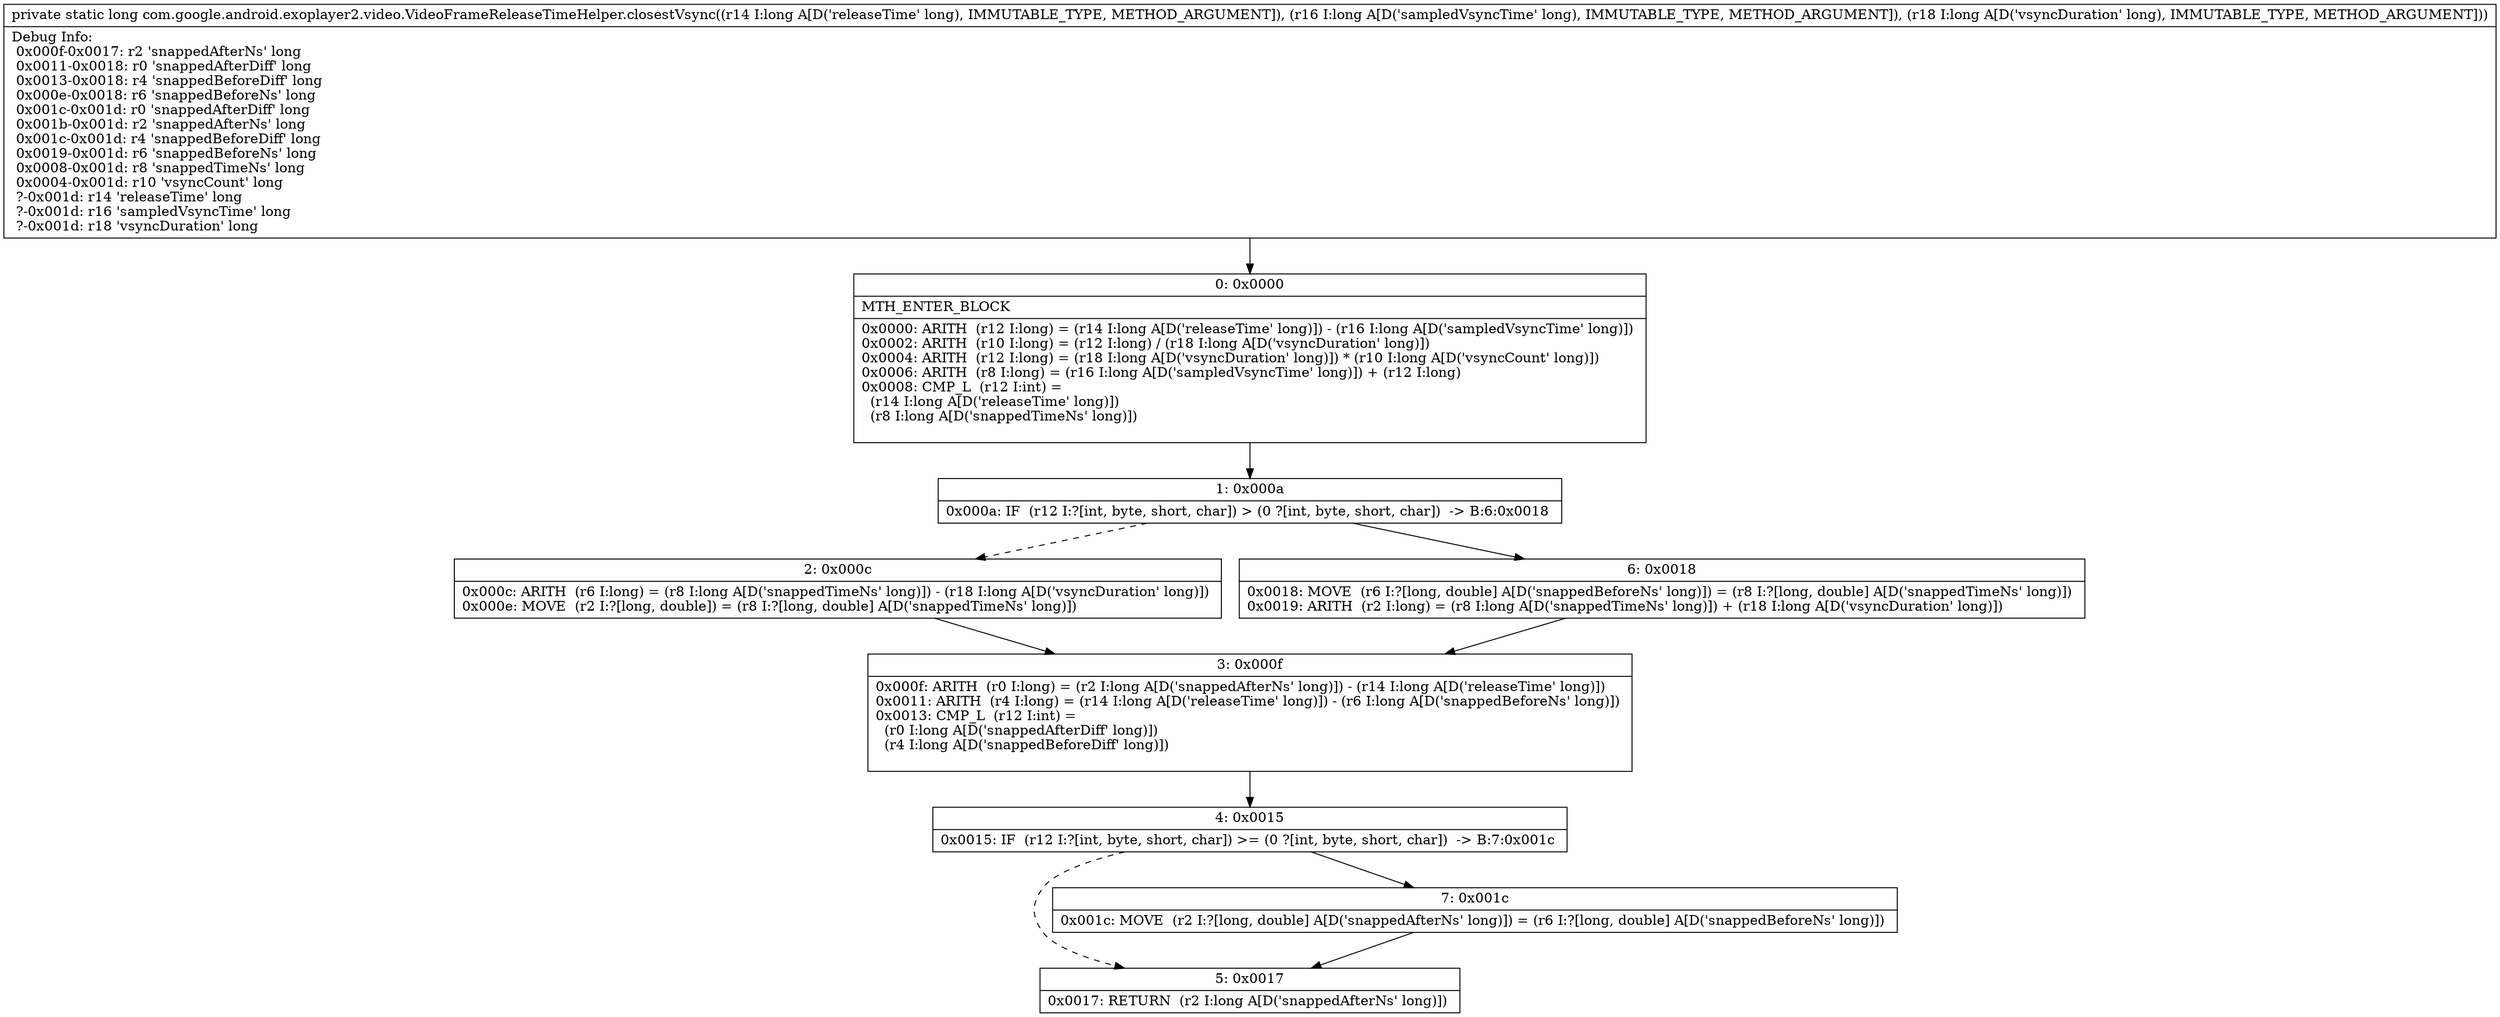 digraph "CFG forcom.google.android.exoplayer2.video.VideoFrameReleaseTimeHelper.closestVsync(JJJ)J" {
Node_0 [shape=record,label="{0\:\ 0x0000|MTH_ENTER_BLOCK\l|0x0000: ARITH  (r12 I:long) = (r14 I:long A[D('releaseTime' long)]) \- (r16 I:long A[D('sampledVsyncTime' long)]) \l0x0002: ARITH  (r10 I:long) = (r12 I:long) \/ (r18 I:long A[D('vsyncDuration' long)]) \l0x0004: ARITH  (r12 I:long) = (r18 I:long A[D('vsyncDuration' long)]) * (r10 I:long A[D('vsyncCount' long)]) \l0x0006: ARITH  (r8 I:long) = (r16 I:long A[D('sampledVsyncTime' long)]) + (r12 I:long) \l0x0008: CMP_L  (r12 I:int) = \l  (r14 I:long A[D('releaseTime' long)])\l  (r8 I:long A[D('snappedTimeNs' long)])\l \l}"];
Node_1 [shape=record,label="{1\:\ 0x000a|0x000a: IF  (r12 I:?[int, byte, short, char]) \> (0 ?[int, byte, short, char])  \-\> B:6:0x0018 \l}"];
Node_2 [shape=record,label="{2\:\ 0x000c|0x000c: ARITH  (r6 I:long) = (r8 I:long A[D('snappedTimeNs' long)]) \- (r18 I:long A[D('vsyncDuration' long)]) \l0x000e: MOVE  (r2 I:?[long, double]) = (r8 I:?[long, double] A[D('snappedTimeNs' long)]) \l}"];
Node_3 [shape=record,label="{3\:\ 0x000f|0x000f: ARITH  (r0 I:long) = (r2 I:long A[D('snappedAfterNs' long)]) \- (r14 I:long A[D('releaseTime' long)]) \l0x0011: ARITH  (r4 I:long) = (r14 I:long A[D('releaseTime' long)]) \- (r6 I:long A[D('snappedBeforeNs' long)]) \l0x0013: CMP_L  (r12 I:int) = \l  (r0 I:long A[D('snappedAfterDiff' long)])\l  (r4 I:long A[D('snappedBeforeDiff' long)])\l \l}"];
Node_4 [shape=record,label="{4\:\ 0x0015|0x0015: IF  (r12 I:?[int, byte, short, char]) \>= (0 ?[int, byte, short, char])  \-\> B:7:0x001c \l}"];
Node_5 [shape=record,label="{5\:\ 0x0017|0x0017: RETURN  (r2 I:long A[D('snappedAfterNs' long)]) \l}"];
Node_6 [shape=record,label="{6\:\ 0x0018|0x0018: MOVE  (r6 I:?[long, double] A[D('snappedBeforeNs' long)]) = (r8 I:?[long, double] A[D('snappedTimeNs' long)]) \l0x0019: ARITH  (r2 I:long) = (r8 I:long A[D('snappedTimeNs' long)]) + (r18 I:long A[D('vsyncDuration' long)]) \l}"];
Node_7 [shape=record,label="{7\:\ 0x001c|0x001c: MOVE  (r2 I:?[long, double] A[D('snappedAfterNs' long)]) = (r6 I:?[long, double] A[D('snappedBeforeNs' long)]) \l}"];
MethodNode[shape=record,label="{private static long com.google.android.exoplayer2.video.VideoFrameReleaseTimeHelper.closestVsync((r14 I:long A[D('releaseTime' long), IMMUTABLE_TYPE, METHOD_ARGUMENT]), (r16 I:long A[D('sampledVsyncTime' long), IMMUTABLE_TYPE, METHOD_ARGUMENT]), (r18 I:long A[D('vsyncDuration' long), IMMUTABLE_TYPE, METHOD_ARGUMENT]))  | Debug Info:\l  0x000f\-0x0017: r2 'snappedAfterNs' long\l  0x0011\-0x0018: r0 'snappedAfterDiff' long\l  0x0013\-0x0018: r4 'snappedBeforeDiff' long\l  0x000e\-0x0018: r6 'snappedBeforeNs' long\l  0x001c\-0x001d: r0 'snappedAfterDiff' long\l  0x001b\-0x001d: r2 'snappedAfterNs' long\l  0x001c\-0x001d: r4 'snappedBeforeDiff' long\l  0x0019\-0x001d: r6 'snappedBeforeNs' long\l  0x0008\-0x001d: r8 'snappedTimeNs' long\l  0x0004\-0x001d: r10 'vsyncCount' long\l  ?\-0x001d: r14 'releaseTime' long\l  ?\-0x001d: r16 'sampledVsyncTime' long\l  ?\-0x001d: r18 'vsyncDuration' long\l}"];
MethodNode -> Node_0;
Node_0 -> Node_1;
Node_1 -> Node_2[style=dashed];
Node_1 -> Node_6;
Node_2 -> Node_3;
Node_3 -> Node_4;
Node_4 -> Node_5[style=dashed];
Node_4 -> Node_7;
Node_6 -> Node_3;
Node_7 -> Node_5;
}

